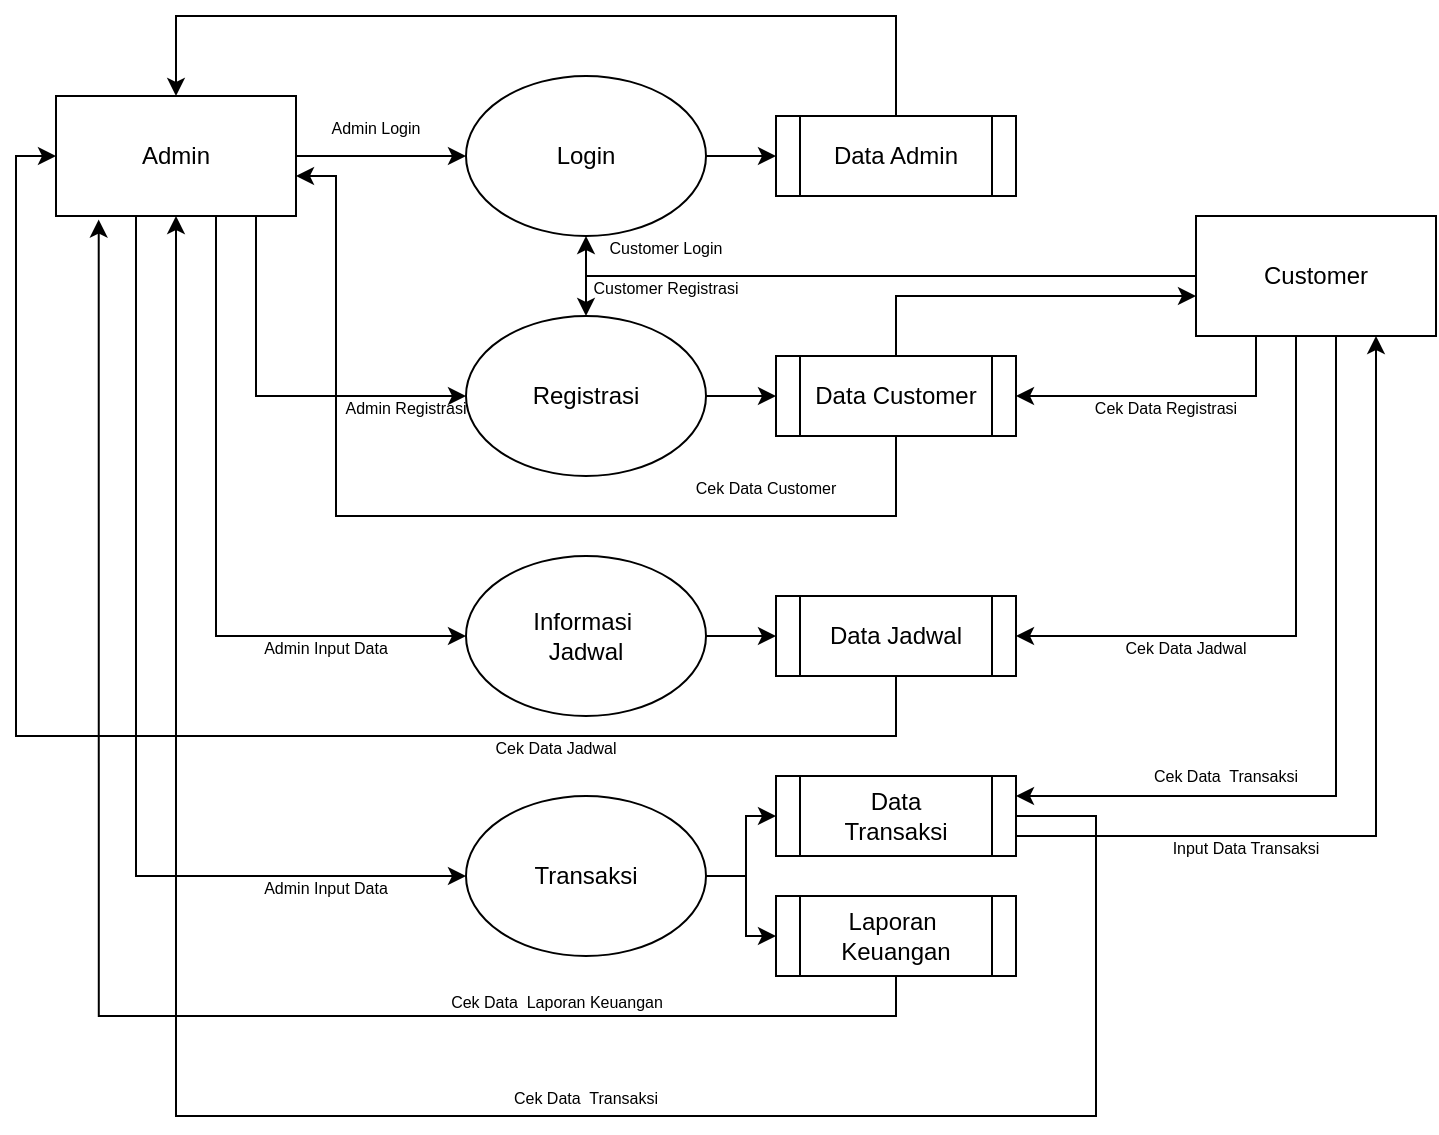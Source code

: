 <mxfile version="15.6.3" type="github">
  <diagram id="iW8zpTA59GStloLfUgVu" name="Page-1">
    <mxGraphModel dx="1240" dy="689" grid="1" gridSize="10" guides="1" tooltips="1" connect="1" arrows="1" fold="1" page="1" pageScale="1" pageWidth="850" pageHeight="1100" math="0" shadow="0">
      <root>
        <mxCell id="0" />
        <mxCell id="1" parent="0" />
        <mxCell id="_s8s9LSmiXOwQKr8OUjr-26" style="edgeStyle=orthogonalEdgeStyle;rounded=0;orthogonalLoop=1;jettySize=auto;html=1;" edge="1" parent="1" source="_s8s9LSmiXOwQKr8OUjr-4" target="_s8s9LSmiXOwQKr8OUjr-12">
          <mxGeometry relative="1" as="geometry">
            <Array as="points">
              <mxPoint x="300" y="80" />
              <mxPoint x="300" y="80" />
            </Array>
          </mxGeometry>
        </mxCell>
        <mxCell id="_s8s9LSmiXOwQKr8OUjr-31" style="edgeStyle=orthogonalEdgeStyle;rounded=0;orthogonalLoop=1;jettySize=auto;html=1;" edge="1" parent="1" source="_s8s9LSmiXOwQKr8OUjr-4" target="_s8s9LSmiXOwQKr8OUjr-13">
          <mxGeometry relative="1" as="geometry">
            <Array as="points">
              <mxPoint x="260" y="200" />
            </Array>
          </mxGeometry>
        </mxCell>
        <mxCell id="_s8s9LSmiXOwQKr8OUjr-39" style="edgeStyle=orthogonalEdgeStyle;rounded=0;orthogonalLoop=1;jettySize=auto;html=1;" edge="1" parent="1" source="_s8s9LSmiXOwQKr8OUjr-4" target="_s8s9LSmiXOwQKr8OUjr-14">
          <mxGeometry relative="1" as="geometry">
            <Array as="points">
              <mxPoint x="240" y="320" />
            </Array>
          </mxGeometry>
        </mxCell>
        <mxCell id="_s8s9LSmiXOwQKr8OUjr-40" style="edgeStyle=orthogonalEdgeStyle;rounded=0;orthogonalLoop=1;jettySize=auto;html=1;" edge="1" parent="1" source="_s8s9LSmiXOwQKr8OUjr-4" target="_s8s9LSmiXOwQKr8OUjr-15">
          <mxGeometry relative="1" as="geometry">
            <Array as="points">
              <mxPoint x="200" y="440" />
            </Array>
          </mxGeometry>
        </mxCell>
        <mxCell id="_s8s9LSmiXOwQKr8OUjr-4" value="Admin" style="rounded=0;whiteSpace=wrap;html=1;" vertex="1" parent="1">
          <mxGeometry x="160" y="50" width="120" height="60" as="geometry" />
        </mxCell>
        <mxCell id="_s8s9LSmiXOwQKr8OUjr-27" style="edgeStyle=orthogonalEdgeStyle;rounded=0;orthogonalLoop=1;jettySize=auto;html=1;" edge="1" parent="1" source="_s8s9LSmiXOwQKr8OUjr-5" target="_s8s9LSmiXOwQKr8OUjr-13">
          <mxGeometry relative="1" as="geometry">
            <Array as="points">
              <mxPoint x="425" y="140" />
            </Array>
          </mxGeometry>
        </mxCell>
        <mxCell id="_s8s9LSmiXOwQKr8OUjr-32" style="edgeStyle=orthogonalEdgeStyle;rounded=0;orthogonalLoop=1;jettySize=auto;html=1;" edge="1" parent="1" source="_s8s9LSmiXOwQKr8OUjr-5" target="_s8s9LSmiXOwQKr8OUjr-12">
          <mxGeometry relative="1" as="geometry">
            <Array as="points">
              <mxPoint x="425" y="140" />
            </Array>
          </mxGeometry>
        </mxCell>
        <mxCell id="_s8s9LSmiXOwQKr8OUjr-34" style="edgeStyle=orthogonalEdgeStyle;rounded=0;orthogonalLoop=1;jettySize=auto;html=1;" edge="1" parent="1" source="_s8s9LSmiXOwQKr8OUjr-5" target="_s8s9LSmiXOwQKr8OUjr-17">
          <mxGeometry relative="1" as="geometry">
            <Array as="points">
              <mxPoint x="760" y="200" />
            </Array>
          </mxGeometry>
        </mxCell>
        <mxCell id="_s8s9LSmiXOwQKr8OUjr-35" style="edgeStyle=orthogonalEdgeStyle;rounded=0;orthogonalLoop=1;jettySize=auto;html=1;" edge="1" parent="1" source="_s8s9LSmiXOwQKr8OUjr-5" target="_s8s9LSmiXOwQKr8OUjr-18">
          <mxGeometry relative="1" as="geometry">
            <Array as="points">
              <mxPoint x="780" y="320" />
            </Array>
          </mxGeometry>
        </mxCell>
        <mxCell id="_s8s9LSmiXOwQKr8OUjr-38" style="edgeStyle=orthogonalEdgeStyle;rounded=0;orthogonalLoop=1;jettySize=auto;html=1;entryX=1;entryY=0.25;entryDx=0;entryDy=0;" edge="1" parent="1" source="_s8s9LSmiXOwQKr8OUjr-5" target="_s8s9LSmiXOwQKr8OUjr-19">
          <mxGeometry relative="1" as="geometry">
            <Array as="points">
              <mxPoint x="800" y="400" />
            </Array>
          </mxGeometry>
        </mxCell>
        <mxCell id="_s8s9LSmiXOwQKr8OUjr-5" value="Customer" style="rounded=0;whiteSpace=wrap;html=1;" vertex="1" parent="1">
          <mxGeometry x="730" y="110" width="120" height="60" as="geometry" />
        </mxCell>
        <mxCell id="_s8s9LSmiXOwQKr8OUjr-22" style="edgeStyle=orthogonalEdgeStyle;rounded=0;orthogonalLoop=1;jettySize=auto;html=1;" edge="1" parent="1" source="_s8s9LSmiXOwQKr8OUjr-12" target="_s8s9LSmiXOwQKr8OUjr-16">
          <mxGeometry relative="1" as="geometry" />
        </mxCell>
        <mxCell id="_s8s9LSmiXOwQKr8OUjr-12" value="Login" style="ellipse;whiteSpace=wrap;html=1;" vertex="1" parent="1">
          <mxGeometry x="365" y="40" width="120" height="80" as="geometry" />
        </mxCell>
        <mxCell id="_s8s9LSmiXOwQKr8OUjr-30" style="edgeStyle=orthogonalEdgeStyle;rounded=0;orthogonalLoop=1;jettySize=auto;html=1;" edge="1" parent="1" source="_s8s9LSmiXOwQKr8OUjr-13" target="_s8s9LSmiXOwQKr8OUjr-17">
          <mxGeometry relative="1" as="geometry" />
        </mxCell>
        <mxCell id="_s8s9LSmiXOwQKr8OUjr-13" value="Registrasi" style="ellipse;whiteSpace=wrap;html=1;" vertex="1" parent="1">
          <mxGeometry x="365" y="160" width="120" height="80" as="geometry" />
        </mxCell>
        <mxCell id="_s8s9LSmiXOwQKr8OUjr-43" style="edgeStyle=orthogonalEdgeStyle;rounded=0;orthogonalLoop=1;jettySize=auto;html=1;startArrow=none;startFill=0;" edge="1" parent="1" source="_s8s9LSmiXOwQKr8OUjr-14" target="_s8s9LSmiXOwQKr8OUjr-18">
          <mxGeometry relative="1" as="geometry" />
        </mxCell>
        <mxCell id="_s8s9LSmiXOwQKr8OUjr-14" value="Informasi&amp;nbsp;&lt;br&gt;Jadwal" style="ellipse;whiteSpace=wrap;html=1;" vertex="1" parent="1">
          <mxGeometry x="365" y="280" width="120" height="80" as="geometry" />
        </mxCell>
        <mxCell id="_s8s9LSmiXOwQKr8OUjr-44" style="edgeStyle=orthogonalEdgeStyle;rounded=0;orthogonalLoop=1;jettySize=auto;html=1;startArrow=none;startFill=0;" edge="1" parent="1" source="_s8s9LSmiXOwQKr8OUjr-15" target="_s8s9LSmiXOwQKr8OUjr-19">
          <mxGeometry relative="1" as="geometry" />
        </mxCell>
        <mxCell id="_s8s9LSmiXOwQKr8OUjr-45" style="edgeStyle=orthogonalEdgeStyle;rounded=0;orthogonalLoop=1;jettySize=auto;html=1;startArrow=none;startFill=0;" edge="1" parent="1" source="_s8s9LSmiXOwQKr8OUjr-15" target="_s8s9LSmiXOwQKr8OUjr-20">
          <mxGeometry relative="1" as="geometry" />
        </mxCell>
        <mxCell id="_s8s9LSmiXOwQKr8OUjr-15" value="Transaksi" style="ellipse;whiteSpace=wrap;html=1;" vertex="1" parent="1">
          <mxGeometry x="365" y="400" width="120" height="80" as="geometry" />
        </mxCell>
        <mxCell id="_s8s9LSmiXOwQKr8OUjr-21" style="edgeStyle=orthogonalEdgeStyle;rounded=0;orthogonalLoop=1;jettySize=auto;html=1;" edge="1" parent="1" source="_s8s9LSmiXOwQKr8OUjr-16" target="_s8s9LSmiXOwQKr8OUjr-4">
          <mxGeometry relative="1" as="geometry">
            <Array as="points">
              <mxPoint x="580" y="10" />
              <mxPoint x="220" y="10" />
            </Array>
          </mxGeometry>
        </mxCell>
        <mxCell id="_s8s9LSmiXOwQKr8OUjr-16" value="Data Admin" style="shape=process;whiteSpace=wrap;html=1;backgroundOutline=1;" vertex="1" parent="1">
          <mxGeometry x="520" y="60" width="120" height="40" as="geometry" />
        </mxCell>
        <mxCell id="_s8s9LSmiXOwQKr8OUjr-33" style="edgeStyle=orthogonalEdgeStyle;rounded=0;orthogonalLoop=1;jettySize=auto;html=1;" edge="1" parent="1" source="_s8s9LSmiXOwQKr8OUjr-17" target="_s8s9LSmiXOwQKr8OUjr-5">
          <mxGeometry relative="1" as="geometry">
            <Array as="points">
              <mxPoint x="580" y="150" />
            </Array>
          </mxGeometry>
        </mxCell>
        <mxCell id="_s8s9LSmiXOwQKr8OUjr-48" style="edgeStyle=orthogonalEdgeStyle;rounded=0;orthogonalLoop=1;jettySize=auto;html=1;startArrow=none;startFill=0;" edge="1" parent="1" source="_s8s9LSmiXOwQKr8OUjr-17" target="_s8s9LSmiXOwQKr8OUjr-4">
          <mxGeometry relative="1" as="geometry">
            <Array as="points">
              <mxPoint x="580" y="260" />
              <mxPoint x="300" y="260" />
              <mxPoint x="300" y="90" />
            </Array>
          </mxGeometry>
        </mxCell>
        <mxCell id="_s8s9LSmiXOwQKr8OUjr-17" value="Data Customer" style="shape=process;whiteSpace=wrap;html=1;backgroundOutline=1;" vertex="1" parent="1">
          <mxGeometry x="520" y="180" width="120" height="40" as="geometry" />
        </mxCell>
        <mxCell id="_s8s9LSmiXOwQKr8OUjr-47" style="edgeStyle=orthogonalEdgeStyle;rounded=0;orthogonalLoop=1;jettySize=auto;html=1;entryX=0;entryY=0.5;entryDx=0;entryDy=0;startArrow=none;startFill=0;" edge="1" parent="1" source="_s8s9LSmiXOwQKr8OUjr-18" target="_s8s9LSmiXOwQKr8OUjr-4">
          <mxGeometry relative="1" as="geometry">
            <Array as="points">
              <mxPoint x="580" y="370" />
              <mxPoint x="140" y="370" />
              <mxPoint x="140" y="80" />
            </Array>
          </mxGeometry>
        </mxCell>
        <mxCell id="_s8s9LSmiXOwQKr8OUjr-18" value="Data Jadwal" style="shape=process;whiteSpace=wrap;html=1;backgroundOutline=1;" vertex="1" parent="1">
          <mxGeometry x="520" y="300" width="120" height="40" as="geometry" />
        </mxCell>
        <mxCell id="_s8s9LSmiXOwQKr8OUjr-36" style="edgeStyle=orthogonalEdgeStyle;rounded=0;orthogonalLoop=1;jettySize=auto;html=1;" edge="1" parent="1" source="_s8s9LSmiXOwQKr8OUjr-19" target="_s8s9LSmiXOwQKr8OUjr-5">
          <mxGeometry relative="1" as="geometry">
            <Array as="points">
              <mxPoint x="820" y="420" />
            </Array>
          </mxGeometry>
        </mxCell>
        <mxCell id="_s8s9LSmiXOwQKr8OUjr-19" value="Data&lt;br&gt;Transaksi" style="shape=process;whiteSpace=wrap;html=1;backgroundOutline=1;" vertex="1" parent="1">
          <mxGeometry x="520" y="390" width="120" height="40" as="geometry" />
        </mxCell>
        <mxCell id="_s8s9LSmiXOwQKr8OUjr-41" style="edgeStyle=orthogonalEdgeStyle;rounded=0;orthogonalLoop=1;jettySize=auto;html=1;entryX=0.178;entryY=1.03;entryDx=0;entryDy=0;entryPerimeter=0;" edge="1" parent="1" source="_s8s9LSmiXOwQKr8OUjr-20" target="_s8s9LSmiXOwQKr8OUjr-4">
          <mxGeometry relative="1" as="geometry">
            <Array as="points">
              <mxPoint x="580" y="510" />
              <mxPoint x="181" y="510" />
            </Array>
          </mxGeometry>
        </mxCell>
        <mxCell id="_s8s9LSmiXOwQKr8OUjr-20" value="Laporan&amp;nbsp;&lt;br&gt;Keuangan" style="shape=process;whiteSpace=wrap;html=1;backgroundOutline=1;" vertex="1" parent="1">
          <mxGeometry x="520" y="450" width="120" height="40" as="geometry" />
        </mxCell>
        <mxCell id="_s8s9LSmiXOwQKr8OUjr-42" value="" style="endArrow=classic;startArrow=none;html=1;rounded=0;startFill=0;" edge="1" parent="1" source="_s8s9LSmiXOwQKr8OUjr-19" target="_s8s9LSmiXOwQKr8OUjr-4">
          <mxGeometry width="50" height="50" relative="1" as="geometry">
            <mxPoint x="350" y="280" as="sourcePoint" />
            <mxPoint x="400" y="230" as="targetPoint" />
            <Array as="points">
              <mxPoint x="680" y="410" />
              <mxPoint x="680" y="560" />
              <mxPoint x="220" y="560" />
            </Array>
          </mxGeometry>
        </mxCell>
        <mxCell id="_s8s9LSmiXOwQKr8OUjr-49" value="&lt;font style=&quot;font-size: 8px&quot;&gt;Admin Login&lt;/font&gt;" style="text;html=1;strokeColor=none;fillColor=none;align=center;verticalAlign=middle;whiteSpace=wrap;rounded=0;" vertex="1" parent="1">
          <mxGeometry x="275" y="50" width="90" height="30" as="geometry" />
        </mxCell>
        <mxCell id="_s8s9LSmiXOwQKr8OUjr-50" value="&lt;font style=&quot;font-size: 8px&quot;&gt;Admin Registrasi&lt;/font&gt;" style="text;html=1;strokeColor=none;fillColor=none;align=center;verticalAlign=middle;whiteSpace=wrap;rounded=0;" vertex="1" parent="1">
          <mxGeometry x="290" y="190" width="90" height="30" as="geometry" />
        </mxCell>
        <mxCell id="_s8s9LSmiXOwQKr8OUjr-51" value="&lt;font style=&quot;font-size: 8px&quot;&gt;Admin Input Data&lt;br&gt;&lt;/font&gt;" style="text;html=1;strokeColor=none;fillColor=none;align=center;verticalAlign=middle;whiteSpace=wrap;rounded=0;" vertex="1" parent="1">
          <mxGeometry x="250" y="310" width="90" height="30" as="geometry" />
        </mxCell>
        <mxCell id="_s8s9LSmiXOwQKr8OUjr-54" value="&lt;font style=&quot;font-size: 8px&quot;&gt;Admin Input Data&lt;br&gt;&lt;/font&gt;" style="text;html=1;strokeColor=none;fillColor=none;align=center;verticalAlign=middle;whiteSpace=wrap;rounded=0;" vertex="1" parent="1">
          <mxGeometry x="250" y="430" width="90" height="30" as="geometry" />
        </mxCell>
        <mxCell id="_s8s9LSmiXOwQKr8OUjr-55" value="&lt;font style=&quot;font-size: 8px&quot;&gt;Customer Login&lt;/font&gt;" style="text;html=1;strokeColor=none;fillColor=none;align=center;verticalAlign=middle;whiteSpace=wrap;rounded=0;" vertex="1" parent="1">
          <mxGeometry x="420" y="110" width="90" height="30" as="geometry" />
        </mxCell>
        <mxCell id="_s8s9LSmiXOwQKr8OUjr-56" value="&lt;font style=&quot;font-size: 8px&quot;&gt;Customer Registrasi&lt;/font&gt;" style="text;html=1;strokeColor=none;fillColor=none;align=center;verticalAlign=middle;whiteSpace=wrap;rounded=0;" vertex="1" parent="1">
          <mxGeometry x="420" y="130" width="90" height="30" as="geometry" />
        </mxCell>
        <mxCell id="_s8s9LSmiXOwQKr8OUjr-57" value="&lt;font style=&quot;font-size: 8px&quot;&gt;Cek Data Customer&lt;/font&gt;" style="text;html=1;strokeColor=none;fillColor=none;align=center;verticalAlign=middle;whiteSpace=wrap;rounded=0;" vertex="1" parent="1">
          <mxGeometry x="470" y="230" width="90" height="30" as="geometry" />
        </mxCell>
        <mxCell id="_s8s9LSmiXOwQKr8OUjr-58" value="&lt;font style=&quot;font-size: 8px&quot;&gt;Cek Data Registrasi&lt;/font&gt;" style="text;html=1;strokeColor=none;fillColor=none;align=center;verticalAlign=middle;whiteSpace=wrap;rounded=0;" vertex="1" parent="1">
          <mxGeometry x="670" y="190" width="90" height="30" as="geometry" />
        </mxCell>
        <mxCell id="_s8s9LSmiXOwQKr8OUjr-59" value="&lt;font style=&quot;font-size: 8px&quot;&gt;Cek Data Jadwal&lt;/font&gt;" style="text;html=1;strokeColor=none;fillColor=none;align=center;verticalAlign=middle;whiteSpace=wrap;rounded=0;" vertex="1" parent="1">
          <mxGeometry x="680" y="310" width="90" height="30" as="geometry" />
        </mxCell>
        <mxCell id="_s8s9LSmiXOwQKr8OUjr-60" value="&lt;font style=&quot;font-size: 8px&quot;&gt;Input Data Transaksi&lt;br&gt;&lt;/font&gt;" style="text;html=1;strokeColor=none;fillColor=none;align=center;verticalAlign=middle;whiteSpace=wrap;rounded=0;" vertex="1" parent="1">
          <mxGeometry x="710" y="410" width="90" height="30" as="geometry" />
        </mxCell>
        <mxCell id="_s8s9LSmiXOwQKr8OUjr-61" value="&lt;font style=&quot;font-size: 8px&quot;&gt;Cek Data&amp;nbsp; Transaksi&lt;/font&gt;" style="text;html=1;strokeColor=none;fillColor=none;align=center;verticalAlign=middle;whiteSpace=wrap;rounded=0;" vertex="1" parent="1">
          <mxGeometry x="700" y="374" width="90" height="30" as="geometry" />
        </mxCell>
        <mxCell id="_s8s9LSmiXOwQKr8OUjr-62" value="&lt;font style=&quot;font-size: 8px&quot;&gt;Cek Data Jadwal&lt;/font&gt;" style="text;html=1;strokeColor=none;fillColor=none;align=center;verticalAlign=middle;whiteSpace=wrap;rounded=0;" vertex="1" parent="1">
          <mxGeometry x="365" y="360" width="90" height="30" as="geometry" />
        </mxCell>
        <mxCell id="_s8s9LSmiXOwQKr8OUjr-63" value="&lt;font style=&quot;font-size: 8px&quot;&gt;Cek Data&amp;nbsp; Transaksi&lt;/font&gt;" style="text;html=1;strokeColor=none;fillColor=none;align=center;verticalAlign=middle;whiteSpace=wrap;rounded=0;" vertex="1" parent="1">
          <mxGeometry x="380" y="535" width="90" height="30" as="geometry" />
        </mxCell>
        <mxCell id="_s8s9LSmiXOwQKr8OUjr-64" value="&lt;font style=&quot;font-size: 8px&quot;&gt;Cek Data&amp;nbsp; Laporan Keuangan&lt;/font&gt;" style="text;html=1;strokeColor=none;fillColor=none;align=center;verticalAlign=middle;whiteSpace=wrap;rounded=0;" vertex="1" parent="1">
          <mxGeometry x="337.5" y="487" width="145" height="30" as="geometry" />
        </mxCell>
      </root>
    </mxGraphModel>
  </diagram>
</mxfile>
